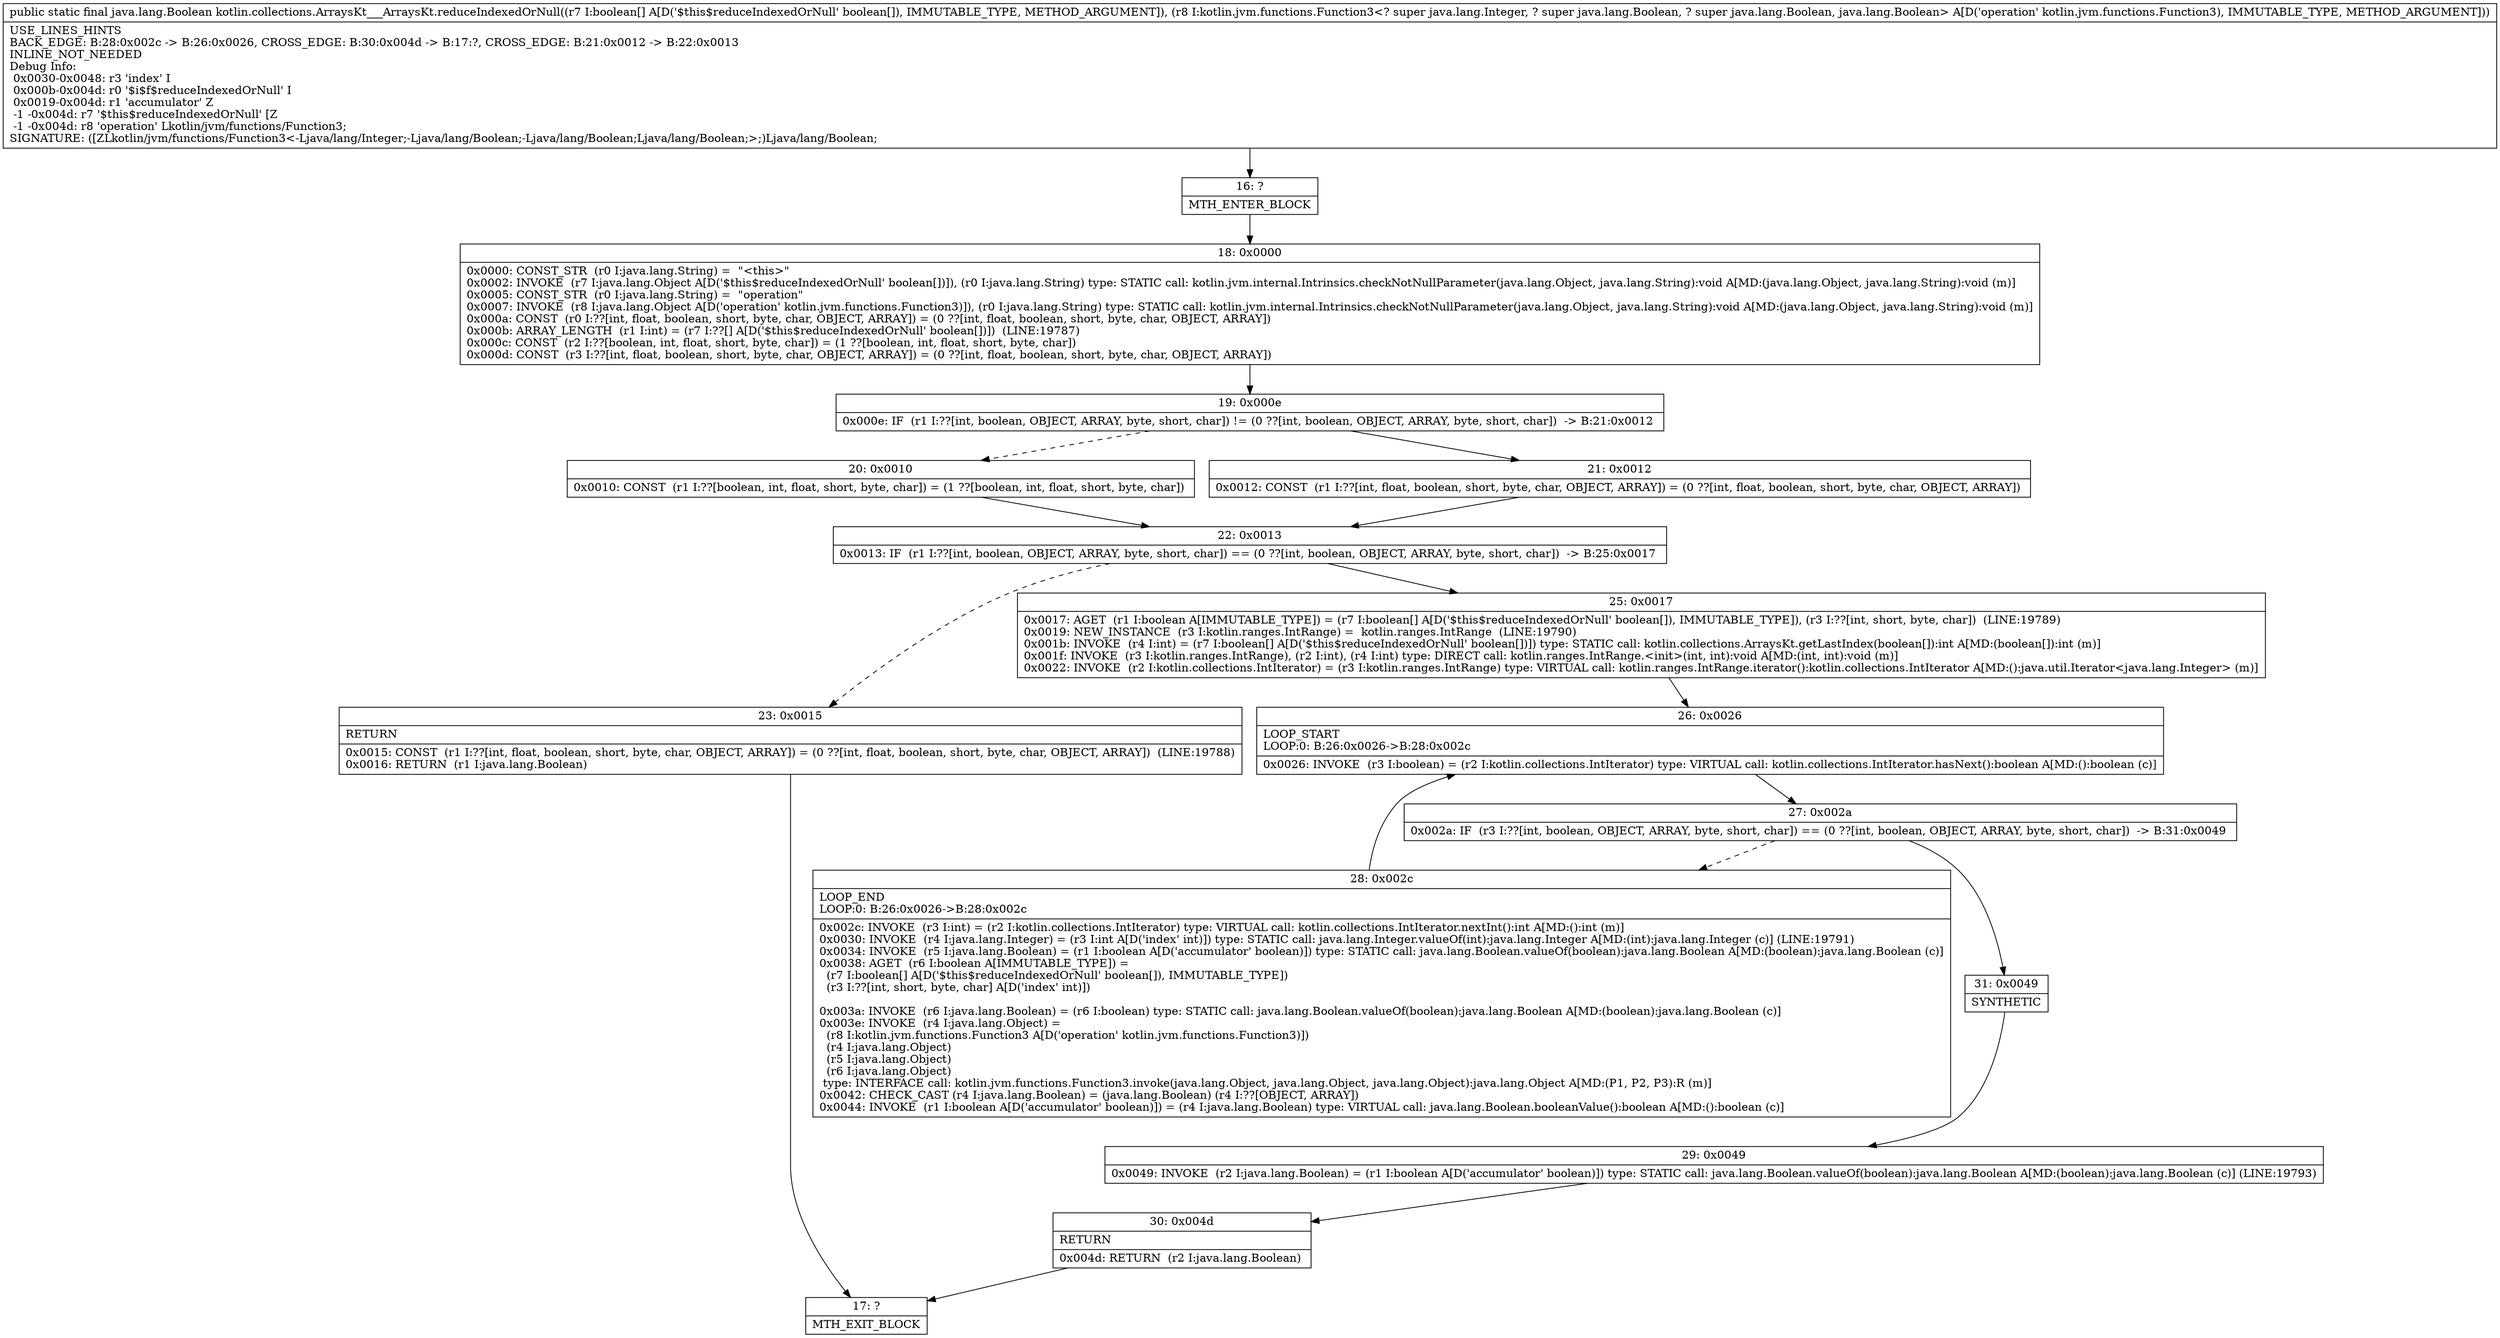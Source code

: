 digraph "CFG forkotlin.collections.ArraysKt___ArraysKt.reduceIndexedOrNull([ZLkotlin\/jvm\/functions\/Function3;)Ljava\/lang\/Boolean;" {
Node_16 [shape=record,label="{16\:\ ?|MTH_ENTER_BLOCK\l}"];
Node_18 [shape=record,label="{18\:\ 0x0000|0x0000: CONST_STR  (r0 I:java.lang.String) =  \"\<this\>\" \l0x0002: INVOKE  (r7 I:java.lang.Object A[D('$this$reduceIndexedOrNull' boolean[])]), (r0 I:java.lang.String) type: STATIC call: kotlin.jvm.internal.Intrinsics.checkNotNullParameter(java.lang.Object, java.lang.String):void A[MD:(java.lang.Object, java.lang.String):void (m)]\l0x0005: CONST_STR  (r0 I:java.lang.String) =  \"operation\" \l0x0007: INVOKE  (r8 I:java.lang.Object A[D('operation' kotlin.jvm.functions.Function3)]), (r0 I:java.lang.String) type: STATIC call: kotlin.jvm.internal.Intrinsics.checkNotNullParameter(java.lang.Object, java.lang.String):void A[MD:(java.lang.Object, java.lang.String):void (m)]\l0x000a: CONST  (r0 I:??[int, float, boolean, short, byte, char, OBJECT, ARRAY]) = (0 ??[int, float, boolean, short, byte, char, OBJECT, ARRAY]) \l0x000b: ARRAY_LENGTH  (r1 I:int) = (r7 I:??[] A[D('$this$reduceIndexedOrNull' boolean[])])  (LINE:19787)\l0x000c: CONST  (r2 I:??[boolean, int, float, short, byte, char]) = (1 ??[boolean, int, float, short, byte, char]) \l0x000d: CONST  (r3 I:??[int, float, boolean, short, byte, char, OBJECT, ARRAY]) = (0 ??[int, float, boolean, short, byte, char, OBJECT, ARRAY]) \l}"];
Node_19 [shape=record,label="{19\:\ 0x000e|0x000e: IF  (r1 I:??[int, boolean, OBJECT, ARRAY, byte, short, char]) != (0 ??[int, boolean, OBJECT, ARRAY, byte, short, char])  \-\> B:21:0x0012 \l}"];
Node_20 [shape=record,label="{20\:\ 0x0010|0x0010: CONST  (r1 I:??[boolean, int, float, short, byte, char]) = (1 ??[boolean, int, float, short, byte, char]) \l}"];
Node_22 [shape=record,label="{22\:\ 0x0013|0x0013: IF  (r1 I:??[int, boolean, OBJECT, ARRAY, byte, short, char]) == (0 ??[int, boolean, OBJECT, ARRAY, byte, short, char])  \-\> B:25:0x0017 \l}"];
Node_23 [shape=record,label="{23\:\ 0x0015|RETURN\l|0x0015: CONST  (r1 I:??[int, float, boolean, short, byte, char, OBJECT, ARRAY]) = (0 ??[int, float, boolean, short, byte, char, OBJECT, ARRAY])  (LINE:19788)\l0x0016: RETURN  (r1 I:java.lang.Boolean) \l}"];
Node_17 [shape=record,label="{17\:\ ?|MTH_EXIT_BLOCK\l}"];
Node_25 [shape=record,label="{25\:\ 0x0017|0x0017: AGET  (r1 I:boolean A[IMMUTABLE_TYPE]) = (r7 I:boolean[] A[D('$this$reduceIndexedOrNull' boolean[]), IMMUTABLE_TYPE]), (r3 I:??[int, short, byte, char])  (LINE:19789)\l0x0019: NEW_INSTANCE  (r3 I:kotlin.ranges.IntRange) =  kotlin.ranges.IntRange  (LINE:19790)\l0x001b: INVOKE  (r4 I:int) = (r7 I:boolean[] A[D('$this$reduceIndexedOrNull' boolean[])]) type: STATIC call: kotlin.collections.ArraysKt.getLastIndex(boolean[]):int A[MD:(boolean[]):int (m)]\l0x001f: INVOKE  (r3 I:kotlin.ranges.IntRange), (r2 I:int), (r4 I:int) type: DIRECT call: kotlin.ranges.IntRange.\<init\>(int, int):void A[MD:(int, int):void (m)]\l0x0022: INVOKE  (r2 I:kotlin.collections.IntIterator) = (r3 I:kotlin.ranges.IntRange) type: VIRTUAL call: kotlin.ranges.IntRange.iterator():kotlin.collections.IntIterator A[MD:():java.util.Iterator\<java.lang.Integer\> (m)]\l}"];
Node_26 [shape=record,label="{26\:\ 0x0026|LOOP_START\lLOOP:0: B:26:0x0026\-\>B:28:0x002c\l|0x0026: INVOKE  (r3 I:boolean) = (r2 I:kotlin.collections.IntIterator) type: VIRTUAL call: kotlin.collections.IntIterator.hasNext():boolean A[MD:():boolean (c)]\l}"];
Node_27 [shape=record,label="{27\:\ 0x002a|0x002a: IF  (r3 I:??[int, boolean, OBJECT, ARRAY, byte, short, char]) == (0 ??[int, boolean, OBJECT, ARRAY, byte, short, char])  \-\> B:31:0x0049 \l}"];
Node_28 [shape=record,label="{28\:\ 0x002c|LOOP_END\lLOOP:0: B:26:0x0026\-\>B:28:0x002c\l|0x002c: INVOKE  (r3 I:int) = (r2 I:kotlin.collections.IntIterator) type: VIRTUAL call: kotlin.collections.IntIterator.nextInt():int A[MD:():int (m)]\l0x0030: INVOKE  (r4 I:java.lang.Integer) = (r3 I:int A[D('index' int)]) type: STATIC call: java.lang.Integer.valueOf(int):java.lang.Integer A[MD:(int):java.lang.Integer (c)] (LINE:19791)\l0x0034: INVOKE  (r5 I:java.lang.Boolean) = (r1 I:boolean A[D('accumulator' boolean)]) type: STATIC call: java.lang.Boolean.valueOf(boolean):java.lang.Boolean A[MD:(boolean):java.lang.Boolean (c)]\l0x0038: AGET  (r6 I:boolean A[IMMUTABLE_TYPE]) = \l  (r7 I:boolean[] A[D('$this$reduceIndexedOrNull' boolean[]), IMMUTABLE_TYPE])\l  (r3 I:??[int, short, byte, char] A[D('index' int)])\l \l0x003a: INVOKE  (r6 I:java.lang.Boolean) = (r6 I:boolean) type: STATIC call: java.lang.Boolean.valueOf(boolean):java.lang.Boolean A[MD:(boolean):java.lang.Boolean (c)]\l0x003e: INVOKE  (r4 I:java.lang.Object) = \l  (r8 I:kotlin.jvm.functions.Function3 A[D('operation' kotlin.jvm.functions.Function3)])\l  (r4 I:java.lang.Object)\l  (r5 I:java.lang.Object)\l  (r6 I:java.lang.Object)\l type: INTERFACE call: kotlin.jvm.functions.Function3.invoke(java.lang.Object, java.lang.Object, java.lang.Object):java.lang.Object A[MD:(P1, P2, P3):R (m)]\l0x0042: CHECK_CAST (r4 I:java.lang.Boolean) = (java.lang.Boolean) (r4 I:??[OBJECT, ARRAY]) \l0x0044: INVOKE  (r1 I:boolean A[D('accumulator' boolean)]) = (r4 I:java.lang.Boolean) type: VIRTUAL call: java.lang.Boolean.booleanValue():boolean A[MD:():boolean (c)]\l}"];
Node_31 [shape=record,label="{31\:\ 0x0049|SYNTHETIC\l}"];
Node_29 [shape=record,label="{29\:\ 0x0049|0x0049: INVOKE  (r2 I:java.lang.Boolean) = (r1 I:boolean A[D('accumulator' boolean)]) type: STATIC call: java.lang.Boolean.valueOf(boolean):java.lang.Boolean A[MD:(boolean):java.lang.Boolean (c)] (LINE:19793)\l}"];
Node_30 [shape=record,label="{30\:\ 0x004d|RETURN\l|0x004d: RETURN  (r2 I:java.lang.Boolean) \l}"];
Node_21 [shape=record,label="{21\:\ 0x0012|0x0012: CONST  (r1 I:??[int, float, boolean, short, byte, char, OBJECT, ARRAY]) = (0 ??[int, float, boolean, short, byte, char, OBJECT, ARRAY]) \l}"];
MethodNode[shape=record,label="{public static final java.lang.Boolean kotlin.collections.ArraysKt___ArraysKt.reduceIndexedOrNull((r7 I:boolean[] A[D('$this$reduceIndexedOrNull' boolean[]), IMMUTABLE_TYPE, METHOD_ARGUMENT]), (r8 I:kotlin.jvm.functions.Function3\<? super java.lang.Integer, ? super java.lang.Boolean, ? super java.lang.Boolean, java.lang.Boolean\> A[D('operation' kotlin.jvm.functions.Function3), IMMUTABLE_TYPE, METHOD_ARGUMENT]))  | USE_LINES_HINTS\lBACK_EDGE: B:28:0x002c \-\> B:26:0x0026, CROSS_EDGE: B:30:0x004d \-\> B:17:?, CROSS_EDGE: B:21:0x0012 \-\> B:22:0x0013\lINLINE_NOT_NEEDED\lDebug Info:\l  0x0030\-0x0048: r3 'index' I\l  0x000b\-0x004d: r0 '$i$f$reduceIndexedOrNull' I\l  0x0019\-0x004d: r1 'accumulator' Z\l  \-1 \-0x004d: r7 '$this$reduceIndexedOrNull' [Z\l  \-1 \-0x004d: r8 'operation' Lkotlin\/jvm\/functions\/Function3;\lSIGNATURE: ([ZLkotlin\/jvm\/functions\/Function3\<\-Ljava\/lang\/Integer;\-Ljava\/lang\/Boolean;\-Ljava\/lang\/Boolean;Ljava\/lang\/Boolean;\>;)Ljava\/lang\/Boolean;\l}"];
MethodNode -> Node_16;Node_16 -> Node_18;
Node_18 -> Node_19;
Node_19 -> Node_20[style=dashed];
Node_19 -> Node_21;
Node_20 -> Node_22;
Node_22 -> Node_23[style=dashed];
Node_22 -> Node_25;
Node_23 -> Node_17;
Node_25 -> Node_26;
Node_26 -> Node_27;
Node_27 -> Node_28[style=dashed];
Node_27 -> Node_31;
Node_28 -> Node_26;
Node_31 -> Node_29;
Node_29 -> Node_30;
Node_30 -> Node_17;
Node_21 -> Node_22;
}

